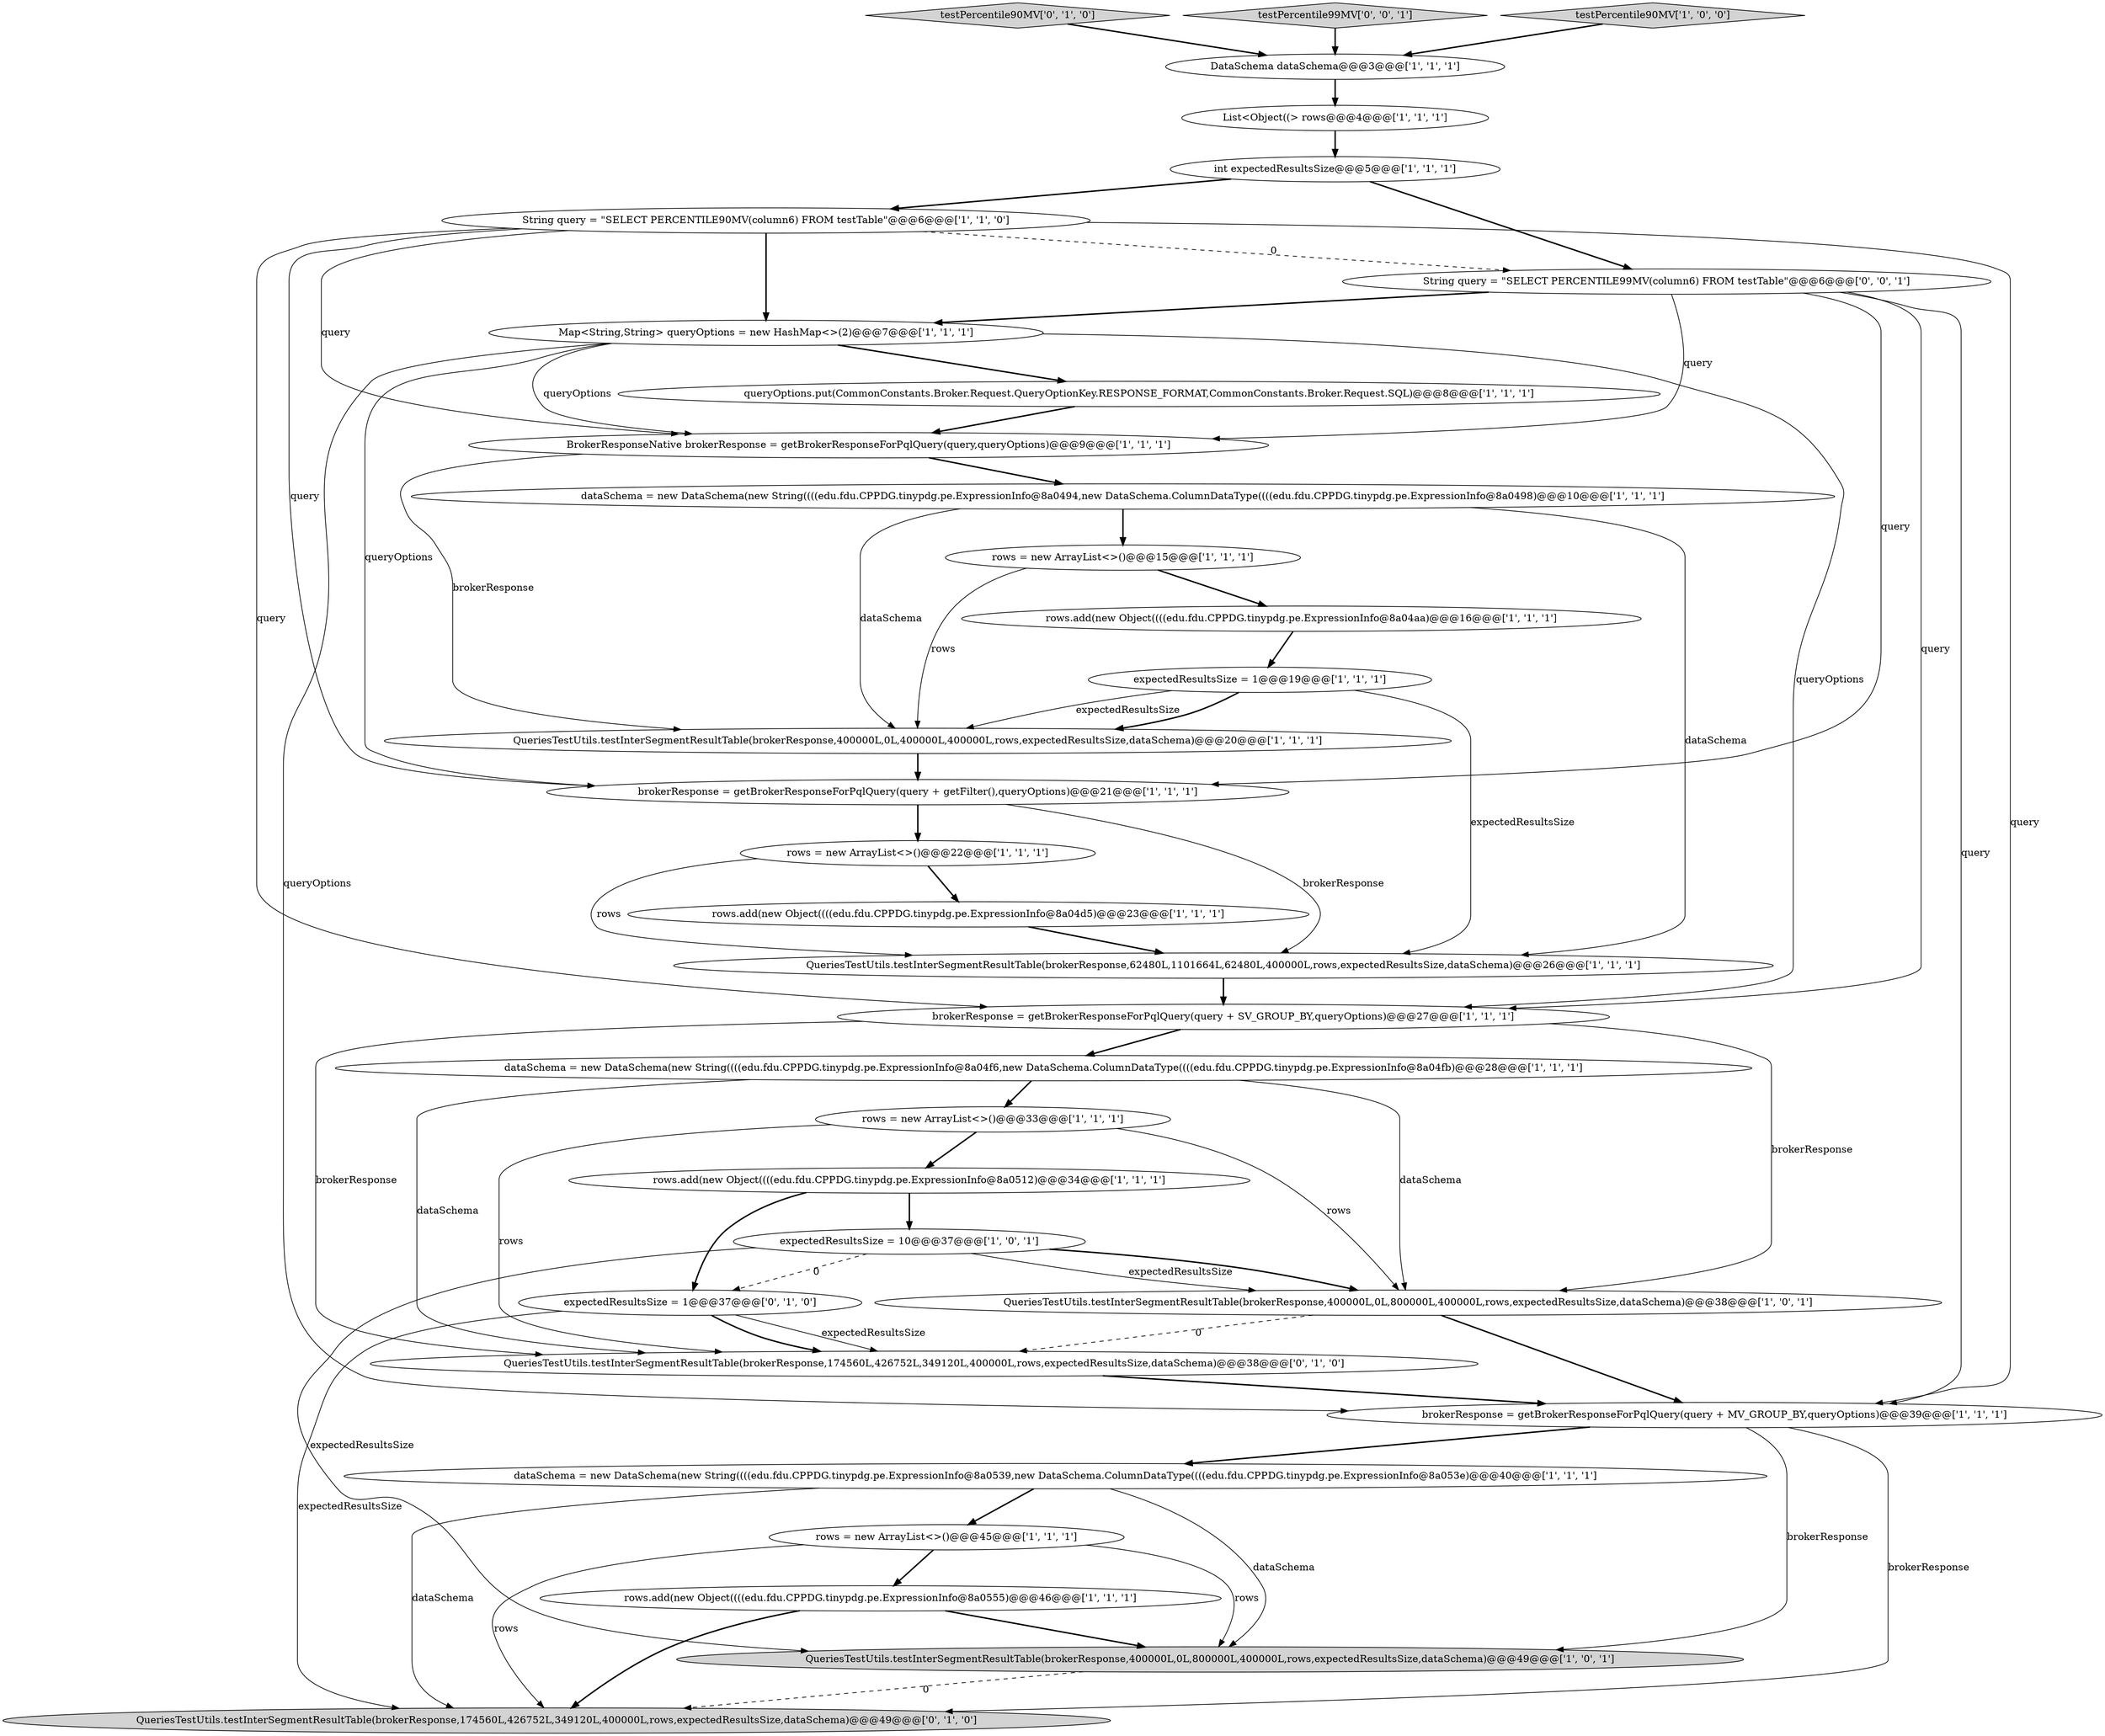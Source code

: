 digraph {
19 [style = filled, label = "List<Object((> rows@@@4@@@['1', '1', '1']", fillcolor = white, shape = ellipse image = "AAA0AAABBB1BBB"];
2 [style = filled, label = "expectedResultsSize = 10@@@37@@@['1', '0', '1']", fillcolor = white, shape = ellipse image = "AAA0AAABBB1BBB"];
31 [style = filled, label = "QueriesTestUtils.testInterSegmentResultTable(brokerResponse,174560L,426752L,349120L,400000L,rows,expectedResultsSize,dataSchema)@@@49@@@['0', '1', '0']", fillcolor = lightgray, shape = ellipse image = "AAA1AAABBB2BBB"];
30 [style = filled, label = "QueriesTestUtils.testInterSegmentResultTable(brokerResponse,174560L,426752L,349120L,400000L,rows,expectedResultsSize,dataSchema)@@@38@@@['0', '1', '0']", fillcolor = white, shape = ellipse image = "AAA1AAABBB2BBB"];
8 [style = filled, label = "QueriesTestUtils.testInterSegmentResultTable(brokerResponse,400000L,0L,800000L,400000L,rows,expectedResultsSize,dataSchema)@@@49@@@['1', '0', '1']", fillcolor = lightgray, shape = ellipse image = "AAA0AAABBB1BBB"];
33 [style = filled, label = "String query = \"SELECT PERCENTILE99MV(column6) FROM testTable\"@@@6@@@['0', '0', '1']", fillcolor = white, shape = ellipse image = "AAA0AAABBB3BBB"];
21 [style = filled, label = "String query = \"SELECT PERCENTILE90MV(column6) FROM testTable\"@@@6@@@['1', '1', '0']", fillcolor = white, shape = ellipse image = "AAA0AAABBB1BBB"];
6 [style = filled, label = "DataSchema dataSchema@@@3@@@['1', '1', '1']", fillcolor = white, shape = ellipse image = "AAA0AAABBB1BBB"];
0 [style = filled, label = "rows = new ArrayList<>()@@@15@@@['1', '1', '1']", fillcolor = white, shape = ellipse image = "AAA0AAABBB1BBB"];
26 [style = filled, label = "rows = new ArrayList<>()@@@22@@@['1', '1', '1']", fillcolor = white, shape = ellipse image = "AAA0AAABBB1BBB"];
22 [style = filled, label = "rows.add(new Object((((edu.fdu.CPPDG.tinypdg.pe.ExpressionInfo@8a0555)@@@46@@@['1', '1', '1']", fillcolor = white, shape = ellipse image = "AAA0AAABBB1BBB"];
4 [style = filled, label = "rows = new ArrayList<>()@@@45@@@['1', '1', '1']", fillcolor = white, shape = ellipse image = "AAA0AAABBB1BBB"];
28 [style = filled, label = "testPercentile90MV['0', '1', '0']", fillcolor = lightgray, shape = diamond image = "AAA0AAABBB2BBB"];
12 [style = filled, label = "dataSchema = new DataSchema(new String((((edu.fdu.CPPDG.tinypdg.pe.ExpressionInfo@8a0539,new DataSchema.ColumnDataType((((edu.fdu.CPPDG.tinypdg.pe.ExpressionInfo@8a053e)@@@40@@@['1', '1', '1']", fillcolor = white, shape = ellipse image = "AAA0AAABBB1BBB"];
18 [style = filled, label = "dataSchema = new DataSchema(new String((((edu.fdu.CPPDG.tinypdg.pe.ExpressionInfo@8a0494,new DataSchema.ColumnDataType((((edu.fdu.CPPDG.tinypdg.pe.ExpressionInfo@8a0498)@@@10@@@['1', '1', '1']", fillcolor = white, shape = ellipse image = "AAA0AAABBB1BBB"];
32 [style = filled, label = "testPercentile99MV['0', '0', '1']", fillcolor = lightgray, shape = diamond image = "AAA0AAABBB3BBB"];
5 [style = filled, label = "rows.add(new Object((((edu.fdu.CPPDG.tinypdg.pe.ExpressionInfo@8a0512)@@@34@@@['1', '1', '1']", fillcolor = white, shape = ellipse image = "AAA0AAABBB1BBB"];
10 [style = filled, label = "rows.add(new Object((((edu.fdu.CPPDG.tinypdg.pe.ExpressionInfo@8a04d5)@@@23@@@['1', '1', '1']", fillcolor = white, shape = ellipse image = "AAA0AAABBB1BBB"];
20 [style = filled, label = "BrokerResponseNative brokerResponse = getBrokerResponseForPqlQuery(query,queryOptions)@@@9@@@['1', '1', '1']", fillcolor = white, shape = ellipse image = "AAA0AAABBB1BBB"];
7 [style = filled, label = "QueriesTestUtils.testInterSegmentResultTable(brokerResponse,400000L,0L,400000L,400000L,rows,expectedResultsSize,dataSchema)@@@20@@@['1', '1', '1']", fillcolor = white, shape = ellipse image = "AAA0AAABBB1BBB"];
11 [style = filled, label = "Map<String,String> queryOptions = new HashMap<>(2)@@@7@@@['1', '1', '1']", fillcolor = white, shape = ellipse image = "AAA0AAABBB1BBB"];
29 [style = filled, label = "expectedResultsSize = 1@@@37@@@['0', '1', '0']", fillcolor = white, shape = ellipse image = "AAA1AAABBB2BBB"];
17 [style = filled, label = "testPercentile90MV['1', '0', '0']", fillcolor = lightgray, shape = diamond image = "AAA0AAABBB1BBB"];
25 [style = filled, label = "queryOptions.put(CommonConstants.Broker.Request.QueryOptionKey.RESPONSE_FORMAT,CommonConstants.Broker.Request.SQL)@@@8@@@['1', '1', '1']", fillcolor = white, shape = ellipse image = "AAA0AAABBB1BBB"];
16 [style = filled, label = "rows = new ArrayList<>()@@@33@@@['1', '1', '1']", fillcolor = white, shape = ellipse image = "AAA0AAABBB1BBB"];
14 [style = filled, label = "int expectedResultsSize@@@5@@@['1', '1', '1']", fillcolor = white, shape = ellipse image = "AAA0AAABBB1BBB"];
3 [style = filled, label = "QueriesTestUtils.testInterSegmentResultTable(brokerResponse,62480L,1101664L,62480L,400000L,rows,expectedResultsSize,dataSchema)@@@26@@@['1', '1', '1']", fillcolor = white, shape = ellipse image = "AAA0AAABBB1BBB"];
1 [style = filled, label = "dataSchema = new DataSchema(new String((((edu.fdu.CPPDG.tinypdg.pe.ExpressionInfo@8a04f6,new DataSchema.ColumnDataType((((edu.fdu.CPPDG.tinypdg.pe.ExpressionInfo@8a04fb)@@@28@@@['1', '1', '1']", fillcolor = white, shape = ellipse image = "AAA0AAABBB1BBB"];
24 [style = filled, label = "expectedResultsSize = 1@@@19@@@['1', '1', '1']", fillcolor = white, shape = ellipse image = "AAA0AAABBB1BBB"];
23 [style = filled, label = "QueriesTestUtils.testInterSegmentResultTable(brokerResponse,400000L,0L,800000L,400000L,rows,expectedResultsSize,dataSchema)@@@38@@@['1', '0', '1']", fillcolor = white, shape = ellipse image = "AAA0AAABBB1BBB"];
9 [style = filled, label = "brokerResponse = getBrokerResponseForPqlQuery(query + getFilter(),queryOptions)@@@21@@@['1', '1', '1']", fillcolor = white, shape = ellipse image = "AAA0AAABBB1BBB"];
27 [style = filled, label = "brokerResponse = getBrokerResponseForPqlQuery(query + MV_GROUP_BY,queryOptions)@@@39@@@['1', '1', '1']", fillcolor = white, shape = ellipse image = "AAA0AAABBB1BBB"];
13 [style = filled, label = "brokerResponse = getBrokerResponseForPqlQuery(query + SV_GROUP_BY,queryOptions)@@@27@@@['1', '1', '1']", fillcolor = white, shape = ellipse image = "AAA0AAABBB1BBB"];
15 [style = filled, label = "rows.add(new Object((((edu.fdu.CPPDG.tinypdg.pe.ExpressionInfo@8a04aa)@@@16@@@['1', '1', '1']", fillcolor = white, shape = ellipse image = "AAA0AAABBB1BBB"];
5->2 [style = bold, label=""];
11->25 [style = bold, label=""];
29->30 [style = bold, label=""];
21->11 [style = bold, label=""];
27->31 [style = solid, label="brokerResponse"];
12->31 [style = solid, label="dataSchema"];
22->8 [style = bold, label=""];
4->8 [style = solid, label="rows"];
33->20 [style = solid, label="query"];
23->30 [style = dashed, label="0"];
27->12 [style = bold, label=""];
24->7 [style = bold, label=""];
20->7 [style = solid, label="brokerResponse"];
29->30 [style = solid, label="expectedResultsSize"];
16->23 [style = solid, label="rows"];
13->30 [style = solid, label="brokerResponse"];
14->21 [style = bold, label=""];
0->7 [style = solid, label="rows"];
7->9 [style = bold, label=""];
25->20 [style = bold, label=""];
20->18 [style = bold, label=""];
33->11 [style = bold, label=""];
1->23 [style = solid, label="dataSchema"];
12->4 [style = bold, label=""];
11->9 [style = solid, label="queryOptions"];
4->31 [style = solid, label="rows"];
33->27 [style = solid, label="query"];
23->27 [style = bold, label=""];
21->33 [style = dashed, label="0"];
24->3 [style = solid, label="expectedResultsSize"];
29->31 [style = solid, label="expectedResultsSize"];
4->22 [style = bold, label=""];
15->24 [style = bold, label=""];
26->10 [style = bold, label=""];
6->19 [style = bold, label=""];
22->31 [style = bold, label=""];
11->13 [style = solid, label="queryOptions"];
3->13 [style = bold, label=""];
10->3 [style = bold, label=""];
30->27 [style = bold, label=""];
33->9 [style = solid, label="query"];
28->6 [style = bold, label=""];
0->15 [style = bold, label=""];
18->7 [style = solid, label="dataSchema"];
13->23 [style = solid, label="brokerResponse"];
17->6 [style = bold, label=""];
24->7 [style = solid, label="expectedResultsSize"];
21->27 [style = solid, label="query"];
1->30 [style = solid, label="dataSchema"];
14->33 [style = bold, label=""];
32->6 [style = bold, label=""];
11->27 [style = solid, label="queryOptions"];
5->29 [style = bold, label=""];
18->3 [style = solid, label="dataSchema"];
16->5 [style = bold, label=""];
13->1 [style = bold, label=""];
2->23 [style = solid, label="expectedResultsSize"];
2->29 [style = dashed, label="0"];
8->31 [style = dashed, label="0"];
9->26 [style = bold, label=""];
19->14 [style = bold, label=""];
26->3 [style = solid, label="rows"];
1->16 [style = bold, label=""];
11->20 [style = solid, label="queryOptions"];
12->8 [style = solid, label="dataSchema"];
21->13 [style = solid, label="query"];
16->30 [style = solid, label="rows"];
33->13 [style = solid, label="query"];
9->3 [style = solid, label="brokerResponse"];
2->8 [style = solid, label="expectedResultsSize"];
27->8 [style = solid, label="brokerResponse"];
2->23 [style = bold, label=""];
21->20 [style = solid, label="query"];
18->0 [style = bold, label=""];
21->9 [style = solid, label="query"];
}
